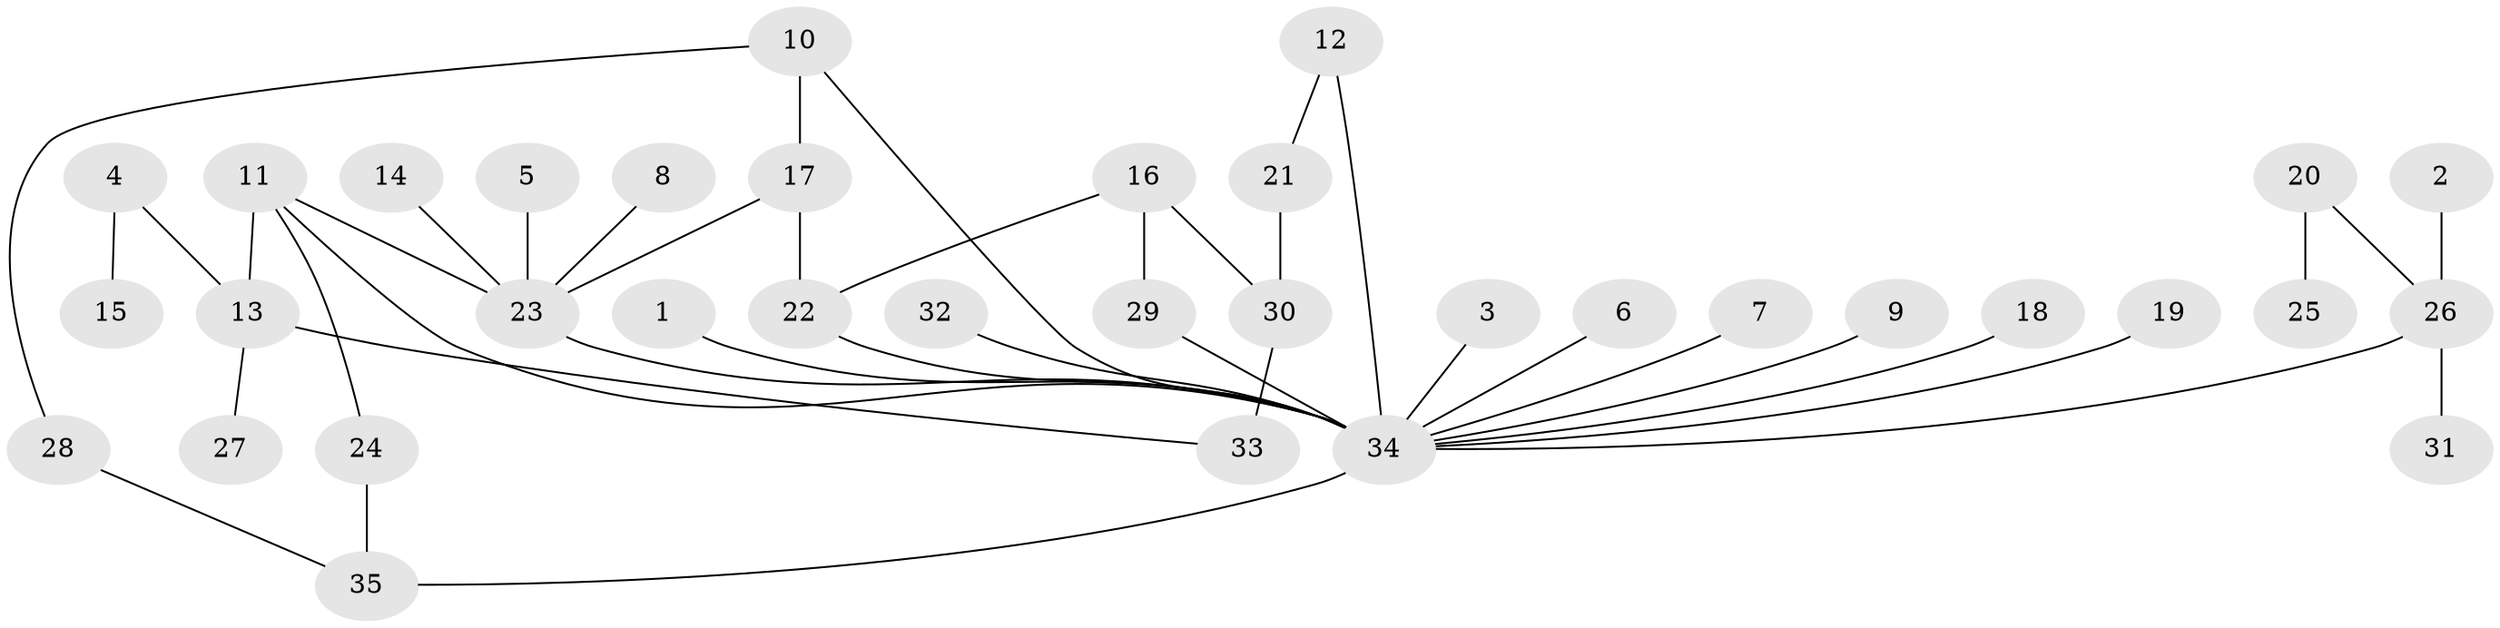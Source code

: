 // original degree distribution, {18: 0.014492753623188406, 8: 0.014492753623188406, 5: 0.028985507246376812, 4: 0.07246376811594203, 1: 0.5652173913043478, 6: 0.043478260869565216, 2: 0.15942028985507245, 3: 0.10144927536231885}
// Generated by graph-tools (version 1.1) at 2025/01/03/09/25 03:01:46]
// undirected, 35 vertices, 42 edges
graph export_dot {
graph [start="1"]
  node [color=gray90,style=filled];
  1;
  2;
  3;
  4;
  5;
  6;
  7;
  8;
  9;
  10;
  11;
  12;
  13;
  14;
  15;
  16;
  17;
  18;
  19;
  20;
  21;
  22;
  23;
  24;
  25;
  26;
  27;
  28;
  29;
  30;
  31;
  32;
  33;
  34;
  35;
  1 -- 34 [weight=1.0];
  2 -- 26 [weight=1.0];
  3 -- 34 [weight=1.0];
  4 -- 13 [weight=1.0];
  4 -- 15 [weight=1.0];
  5 -- 23 [weight=1.0];
  6 -- 34 [weight=1.0];
  7 -- 34 [weight=1.0];
  8 -- 23 [weight=1.0];
  9 -- 34 [weight=1.0];
  10 -- 17 [weight=1.0];
  10 -- 28 [weight=1.0];
  10 -- 34 [weight=1.0];
  11 -- 13 [weight=1.0];
  11 -- 23 [weight=1.0];
  11 -- 24 [weight=1.0];
  11 -- 34 [weight=1.0];
  12 -- 21 [weight=1.0];
  12 -- 34 [weight=1.0];
  13 -- 27 [weight=1.0];
  13 -- 33 [weight=1.0];
  14 -- 23 [weight=1.0];
  16 -- 22 [weight=1.0];
  16 -- 29 [weight=1.0];
  16 -- 30 [weight=1.0];
  17 -- 22 [weight=1.0];
  17 -- 23 [weight=2.0];
  18 -- 34 [weight=1.0];
  19 -- 34 [weight=1.0];
  20 -- 25 [weight=1.0];
  20 -- 26 [weight=1.0];
  21 -- 30 [weight=1.0];
  22 -- 34 [weight=1.0];
  23 -- 34 [weight=1.0];
  24 -- 35 [weight=1.0];
  26 -- 31 [weight=1.0];
  26 -- 34 [weight=1.0];
  28 -- 35 [weight=1.0];
  29 -- 34 [weight=1.0];
  30 -- 33 [weight=2.0];
  32 -- 34 [weight=1.0];
  34 -- 35 [weight=1.0];
}

